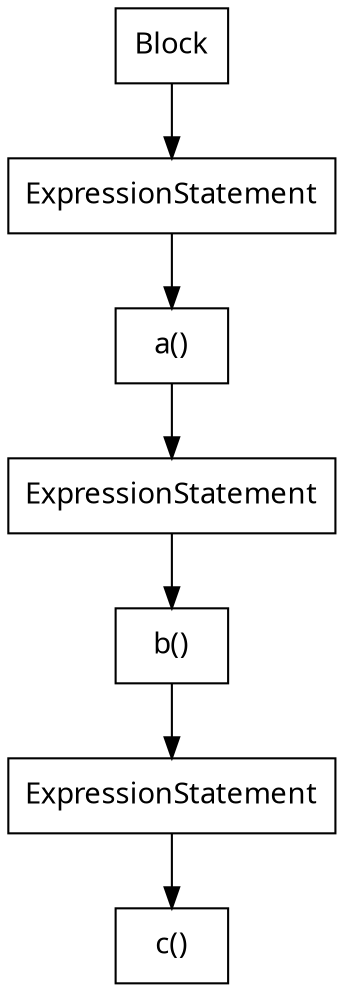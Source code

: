 digraph G {
  node [
    shape = rect;
    fontname = "Handlee";
  ]
  edge [
    fontname = "Handlee";
  ]
  bgcolor = transparent;
  fontname = "Handlee";
  compound = true;
  s_41 [
    class = "block";
    label = "Block";
    fillcolor = white;
    style = filled;
  ];
  s_42 [
    class = "expressionStatement";
    label = "ExpressionStatement";
    fillcolor = white;
    style = filled;
  ];
  s_42_2 [
    class = "methodInvocation";
    label = "a()";
    fillcolor = white;
    style = filled;
  ];
  s_43 [
    class = "expressionStatement";
    label = "ExpressionStatement";
    fillcolor = white;
    style = filled;
  ];
  s_43_2 [
    class = "methodInvocation";
    label = "b()";
    fillcolor = white;
    style = filled;
  ];
  s_44 [
    class = "expressionStatement";
    label = "ExpressionStatement";
    fillcolor = white;
    style = filled;
  ];
  s_44_2 [
    class = "methodInvocation";
    label = "c()";
    fillcolor = white;
    style = filled;
  ];
  s_41 -> s_42;
  s_42 -> s_42_2;
  s_42_2 -> s_43;
  s_43 -> s_43_2;
  s_43_2 -> s_44;
  s_44 -> s_44_2;

}

